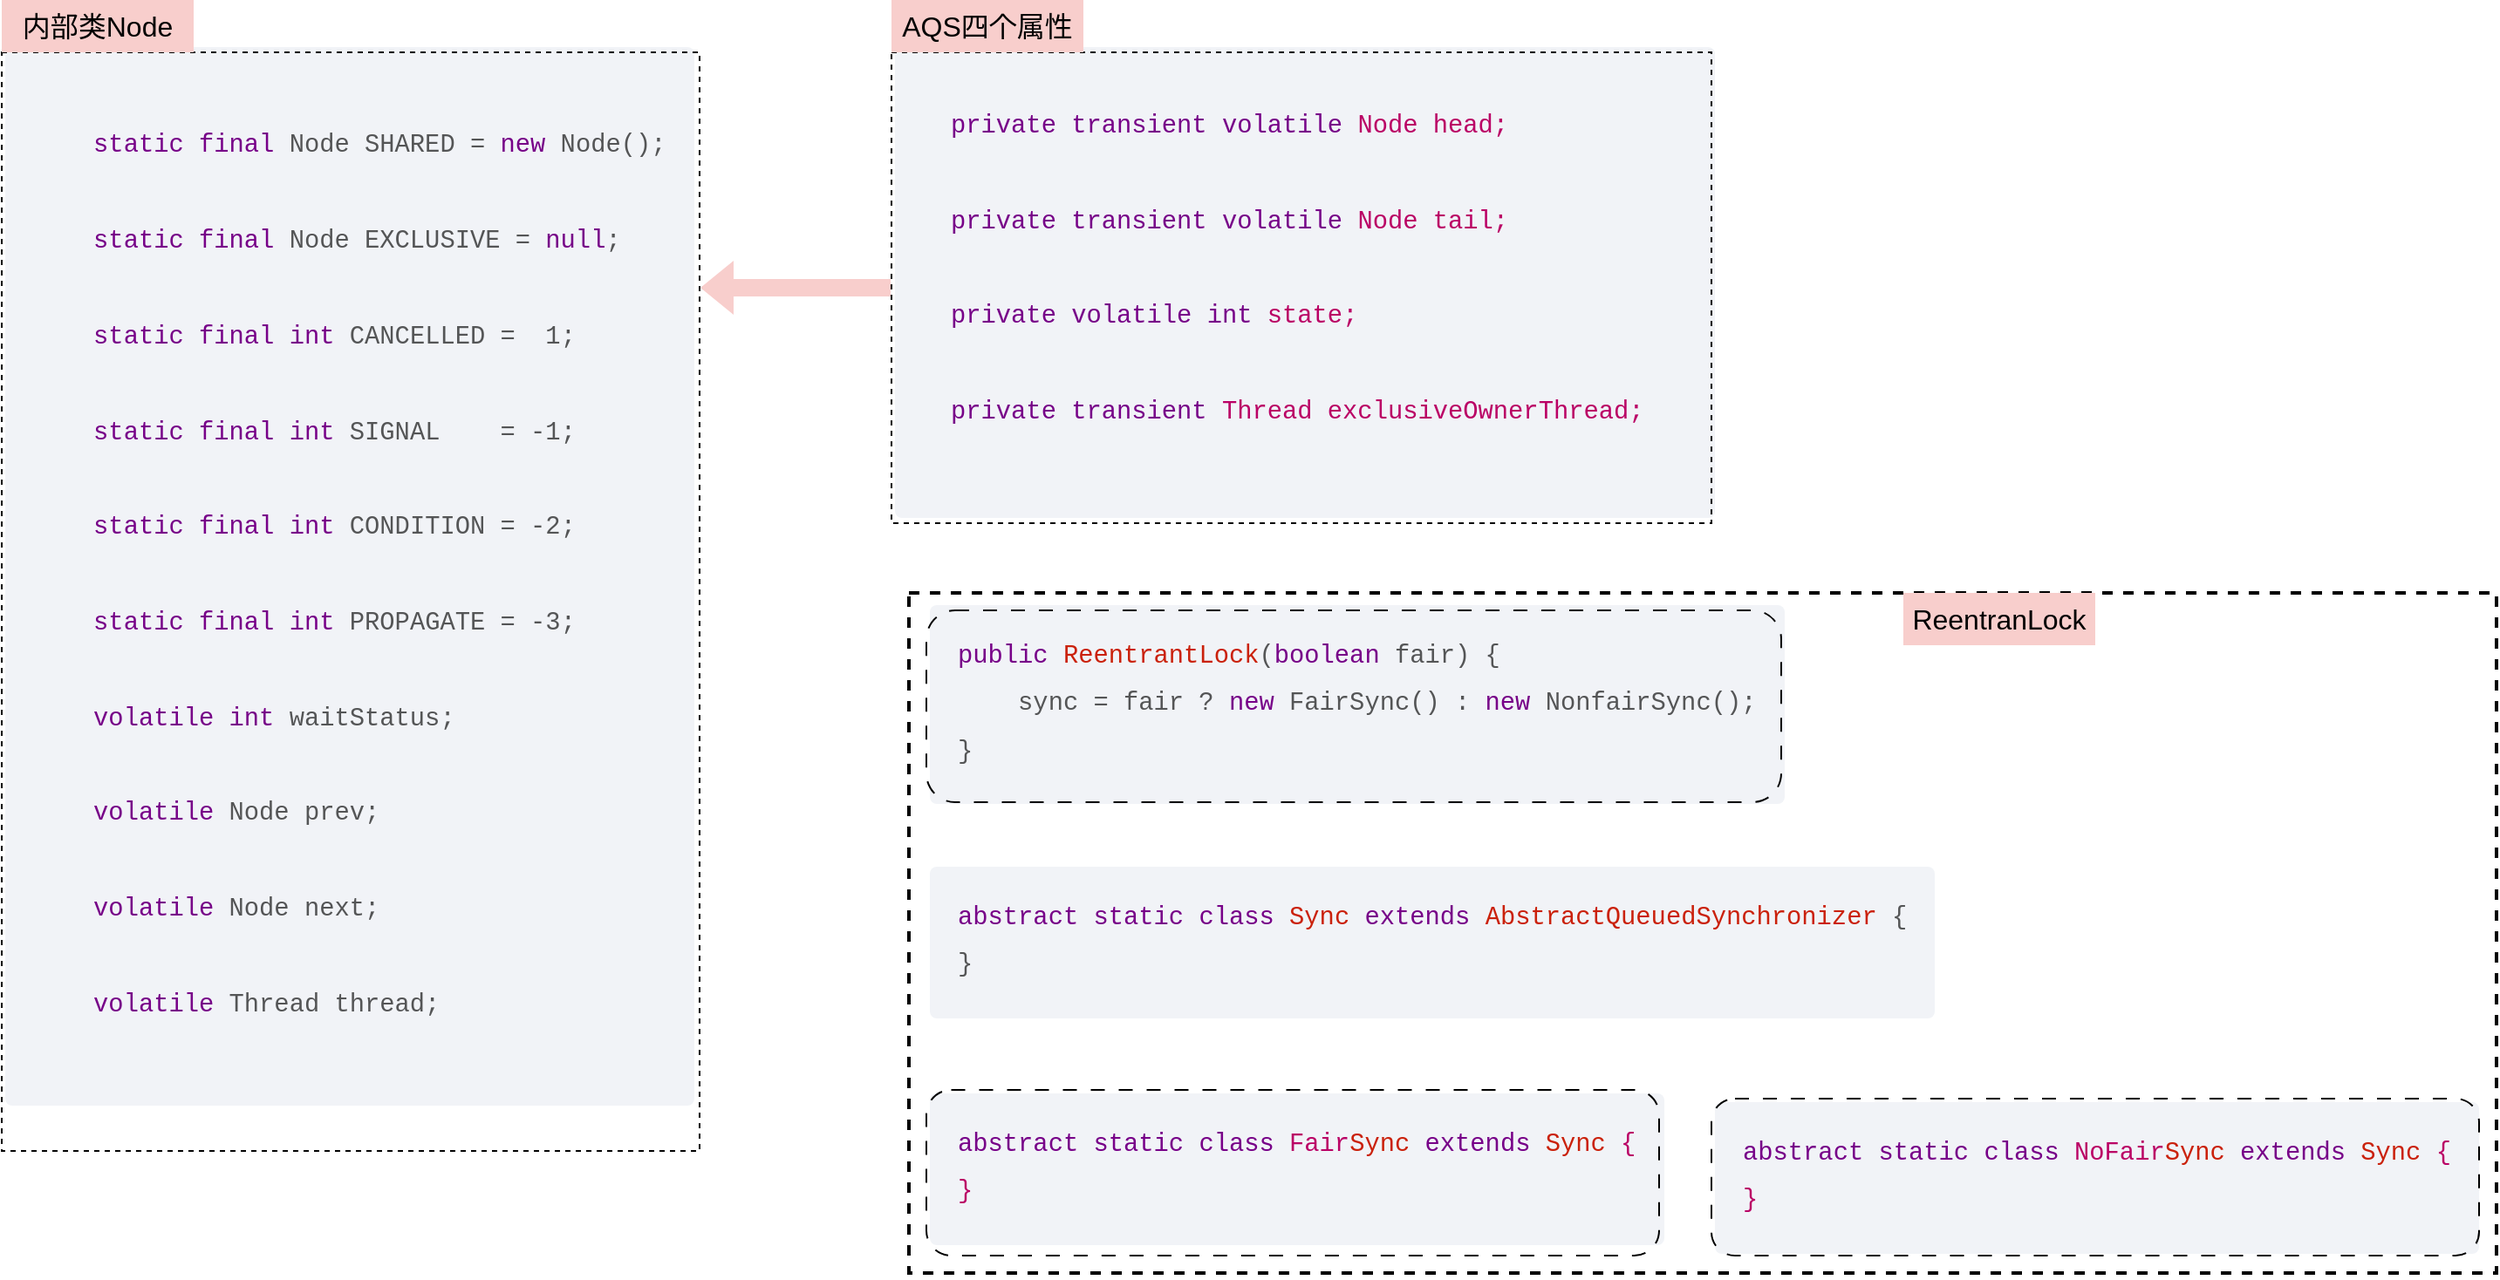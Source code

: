 <mxfile version="21.6.2" type="github">
  <diagram name="第 1 页" id="bpQDDGKC49bfd05ix013">
    <mxGraphModel dx="2048" dy="743" grid="1" gridSize="10" guides="1" tooltips="1" connect="1" arrows="1" fold="1" page="1" pageScale="1" pageWidth="827" pageHeight="1169" math="0" shadow="0">
      <root>
        <mxCell id="0" />
        <mxCell id="1" parent="0" />
        <mxCell id="6wI2NpHrl8XzdoIj4jeI-30" value="&lt;pre style=&quot;box-sizing: border-box; font-size: 0.9rem; font-family: SFMono-Regular, Consolas, &amp;quot;Liberation Mono&amp;quot;, Menlo, Courier, monospace; margin-top: 0px; margin-bottom: 1em; overflow: auto; border: none; border-radius: 4px; padding: 1rem; line-height: 1.9; background-color: rgb(241, 243, 247); font-style: normal; font-variant-ligatures: normal; font-variant-caps: normal; font-weight: 400; letter-spacing: normal; orphans: 2; text-align: start; text-indent: 0px; text-transform: none; widows: 2; word-spacing: 0px; -webkit-text-stroke-width: 0px; text-decoration-thickness: initial; text-decoration-style: initial; text-decoration-color: initial;&quot;&gt;&lt;pre style=&quot;box-sizing: border-box; font-size: 0.9rem; font-family: SFMono-Regular, Consolas, &amp;quot;Liberation Mono&amp;quot;, Menlo, Courier, monospace; margin-top: 0px; margin-bottom: 1em; overflow: auto; border: none; border-radius: 4px; padding: 1rem; line-height: 1.9;&quot;&gt;&lt;code style=&quot;box-sizing: border-box; font-size: 1em; font-family: Courier, Monaco, Consolas, &amp;quot;Liberation Mono&amp;quot;, monospace; overflow-x: auto; overflow-wrap: normal; border: none; border-radius: 3px;&quot; class=&quot;lang-java hljs&quot;&gt;&lt;span style=&quot;color: rgb(119, 0, 136); box-sizing: border-box;&quot; class=&quot;hljs-keyword&quot;&gt;private&lt;/span&gt;&lt;font color=&quot;rgba(0, 0, 0, 0.65)&quot;&gt; &lt;/font&gt;&lt;span style=&quot;color: rgb(119, 0, 136); box-sizing: border-box;&quot; class=&quot;hljs-keyword&quot;&gt;transient&lt;/span&gt;&lt;font color=&quot;rgba(0, 0, 0, 0.65)&quot;&gt; &lt;/font&gt;&lt;span style=&quot;color: rgb(119, 0, 136); box-sizing: border-box;&quot; class=&quot;hljs-keyword&quot;&gt;volatile&lt;/span&gt;&lt;font color=&quot;rgba(0, 0, 0, 0.65)&quot;&gt; Node head;&lt;br&gt;&lt;br&gt;&lt;/font&gt;&lt;span style=&quot;color: rgb(119, 0, 136); box-sizing: border-box;&quot; class=&quot;hljs-keyword&quot;&gt;private&lt;/span&gt;&lt;font color=&quot;rgba(0, 0, 0, 0.65)&quot;&gt; &lt;/font&gt;&lt;span style=&quot;color: rgb(119, 0, 136); box-sizing: border-box;&quot; class=&quot;hljs-keyword&quot;&gt;transient&lt;/span&gt;&lt;font color=&quot;rgba(0, 0, 0, 0.65)&quot;&gt; &lt;/font&gt;&lt;span style=&quot;color: rgb(119, 0, 136); box-sizing: border-box;&quot; class=&quot;hljs-keyword&quot;&gt;volatile&lt;/span&gt;&lt;font color=&quot;rgba(0, 0, 0, 0.65)&quot;&gt; Node tail;&lt;br&gt;&lt;/font&gt;&lt;font color=&quot;rgba(0, 0, 0, 0.65)&quot;&gt;&lt;br&gt;&lt;/font&gt;&lt;span style=&quot;color: rgb(119, 0, 136); box-sizing: border-box;&quot; class=&quot;hljs-keyword&quot;&gt;private&lt;/span&gt;&lt;font color=&quot;rgba(0, 0, 0, 0.65)&quot;&gt; &lt;/font&gt;&lt;span style=&quot;color: rgb(119, 0, 136); box-sizing: border-box;&quot; class=&quot;hljs-keyword&quot;&gt;volatile&lt;/span&gt;&lt;font color=&quot;rgba(0, 0, 0, 0.65)&quot;&gt; &lt;/font&gt;&lt;span style=&quot;color: rgb(119, 0, 136); box-sizing: border-box;&quot; class=&quot;hljs-keyword&quot;&gt;int&lt;/span&gt;&lt;font color=&quot;rgba(0, 0, 0, 0.65)&quot;&gt; state;&lt;br&gt;&lt;/font&gt;&lt;font color=&quot;rgba(0, 0, 0, 0.65)&quot;&gt;&lt;br&gt;&lt;/font&gt;&lt;span style=&quot;color: rgb(119, 0, 136); box-sizing: border-box;&quot; class=&quot;hljs-keyword&quot;&gt;private&lt;/span&gt;&lt;font color=&quot;rgba(0, 0, 0, 0.65)&quot;&gt; &lt;/font&gt;&lt;span style=&quot;color: rgb(119, 0, 136); box-sizing: border-box;&quot; class=&quot;hljs-keyword&quot;&gt;transient&lt;/span&gt;&lt;font color=&quot;rgba(0, 0, 0, 0.65)&quot;&gt; Thread exclusiveOwnerThread; &lt;/font&gt;&lt;/code&gt;&lt;/pre&gt;&lt;/pre&gt;" style="text;whiteSpace=wrap;html=1;" parent="1" vertex="1">
          <mxGeometry x="-80" y="30" width="470" height="270" as="geometry" />
        </mxCell>
        <mxCell id="6wI2NpHrl8XzdoIj4jeI-41" value="" style="edgeStyle=orthogonalEdgeStyle;rounded=0;orthogonalLoop=1;jettySize=auto;html=1;endArrow=classic;endFill=1;shape=flexArrow;fillColor=#f8cecc;strokeColor=none;" parent="1" source="6wI2NpHrl8XzdoIj4jeI-31" target="6wI2NpHrl8XzdoIj4jeI-36" edge="1">
          <mxGeometry relative="1" as="geometry">
            <mxPoint x="-180" y="290" as="targetPoint" />
            <Array as="points">
              <mxPoint x="-160" y="175" />
              <mxPoint x="-160" y="175" />
            </Array>
          </mxGeometry>
        </mxCell>
        <mxCell id="6wI2NpHrl8XzdoIj4jeI-31" value="" style="rounded=0;whiteSpace=wrap;html=1;fillColor=none;dashed=1;" parent="1" vertex="1">
          <mxGeometry x="-80" y="40" width="470" height="270" as="geometry" />
        </mxCell>
        <mxCell id="6wI2NpHrl8XzdoIj4jeI-33" value="&lt;font style=&quot;font-size: 16px;&quot;&gt;AQS四个属性&lt;/font&gt;" style="text;html=1;strokeColor=none;fillColor=#f8cecc;align=center;verticalAlign=middle;whiteSpace=wrap;rounded=0;" parent="1" vertex="1">
          <mxGeometry x="-80" y="10" width="110" height="30" as="geometry" />
        </mxCell>
        <mxCell id="6wI2NpHrl8XzdoIj4jeI-35" value="&lt;pre style=&quot;box-sizing: border-box; font-size: 0.9rem; font-family: SFMono-Regular, Consolas, &amp;quot;Liberation Mono&amp;quot;, Menlo, Courier, monospace; margin-top: 0px; margin-bottom: 1em; overflow: auto; border: none; border-radius: 4px; padding: 1rem; line-height: 1.9; background-color: rgb(241, 243, 247); color: rgba(0, 0, 0, 0.65); font-style: normal; font-variant-ligatures: normal; font-variant-caps: normal; font-weight: 400; letter-spacing: normal; orphans: 2; text-align: start; text-indent: 0px; text-transform: none; widows: 2; word-spacing: 0px; -webkit-text-stroke-width: 0px; text-decoration-thickness: initial; text-decoration-style: initial; text-decoration-color: initial;&quot;&gt;&lt;code class=&quot;lang-java hljs&quot; style=&quot;box-sizing: border-box; font-size: 1em; font-family: Courier, Monaco, Consolas, &amp;quot;Liberation Mono&amp;quot;, monospace; overflow-x: auto; overflow-wrap: normal; background-color: rgb(241, 243, 247); border: none; border-radius: 3px;&quot;&gt;&lt;br&gt;    &lt;span class=&quot;hljs-keyword&quot; style=&quot;box-sizing: border-box; color: rgb(119, 0, 136); font-weight: 400;&quot;&gt;static&lt;/span&gt; &lt;span class=&quot;hljs-keyword&quot; style=&quot;box-sizing: border-box; color: rgb(119, 0, 136); font-weight: 400;&quot;&gt;final&lt;/span&gt; Node SHARED = &lt;span class=&quot;hljs-keyword&quot; style=&quot;box-sizing: border-box; color: rgb(119, 0, 136); font-weight: 400;&quot;&gt;new&lt;/span&gt; Node();&lt;br&gt;    &lt;br&gt;    &lt;span class=&quot;hljs-keyword&quot; style=&quot;box-sizing: border-box; color: rgb(119, 0, 136); font-weight: 400;&quot;&gt;static&lt;/span&gt; &lt;span class=&quot;hljs-keyword&quot; style=&quot;box-sizing: border-box; color: rgb(119, 0, 136); font-weight: 400;&quot;&gt;final&lt;/span&gt; Node EXCLUSIVE = &lt;span class=&quot;hljs-keyword&quot; style=&quot;box-sizing: border-box; color: rgb(119, 0, 136); font-weight: 400;&quot;&gt;null&lt;/span&gt;;&lt;br&gt;&lt;br&gt;    &lt;span class=&quot;hljs-keyword&quot; style=&quot;box-sizing: border-box; color: rgb(119, 0, 136); font-weight: 400;&quot;&gt;static&lt;/span&gt; &lt;span class=&quot;hljs-keyword&quot; style=&quot;box-sizing: border-box; color: rgb(119, 0, 136); font-weight: 400;&quot;&gt;final&lt;/span&gt; &lt;span class=&quot;hljs-keyword&quot; style=&quot;box-sizing: border-box; color: rgb(119, 0, 136); font-weight: 400;&quot;&gt;int&lt;/span&gt; CANCELLED =  &lt;span class=&quot;hljs-number&quot; style=&quot;box-sizing: border-box;&quot;&gt;1&lt;/span&gt;;&lt;br&gt;&lt;br&gt;    &lt;span class=&quot;hljs-keyword&quot; style=&quot;box-sizing: border-box; color: rgb(119, 0, 136); font-weight: 400;&quot;&gt;static&lt;/span&gt; &lt;span class=&quot;hljs-keyword&quot; style=&quot;box-sizing: border-box; color: rgb(119, 0, 136); font-weight: 400;&quot;&gt;final&lt;/span&gt; &lt;span class=&quot;hljs-keyword&quot; style=&quot;box-sizing: border-box; color: rgb(119, 0, 136); font-weight: 400;&quot;&gt;int&lt;/span&gt; SIGNAL    = -&lt;span class=&quot;hljs-number&quot; style=&quot;box-sizing: border-box;&quot;&gt;1&lt;/span&gt;;&lt;br&gt;&lt;br&gt;    &lt;span class=&quot;hljs-keyword&quot; style=&quot;box-sizing: border-box; color: rgb(119, 0, 136); font-weight: 400;&quot;&gt;static&lt;/span&gt; &lt;span class=&quot;hljs-keyword&quot; style=&quot;box-sizing: border-box; color: rgb(119, 0, 136); font-weight: 400;&quot;&gt;final&lt;/span&gt; &lt;span class=&quot;hljs-keyword&quot; style=&quot;box-sizing: border-box; color: rgb(119, 0, 136); font-weight: 400;&quot;&gt;int&lt;/span&gt; CONDITION = -&lt;span class=&quot;hljs-number&quot; style=&quot;box-sizing: border-box;&quot;&gt;2&lt;/span&gt;;&lt;br&gt;&lt;br&gt;    &lt;span class=&quot;hljs-keyword&quot; style=&quot;box-sizing: border-box; color: rgb(119, 0, 136); font-weight: 400;&quot;&gt;static&lt;/span&gt; &lt;span class=&quot;hljs-keyword&quot; style=&quot;box-sizing: border-box; color: rgb(119, 0, 136); font-weight: 400;&quot;&gt;final&lt;/span&gt; &lt;span class=&quot;hljs-keyword&quot; style=&quot;box-sizing: border-box; color: rgb(119, 0, 136); font-weight: 400;&quot;&gt;int&lt;/span&gt; PROPAGATE = -&lt;span class=&quot;hljs-number&quot; style=&quot;box-sizing: border-box;&quot;&gt;3&lt;/span&gt;;&lt;br&gt;&lt;br&gt;    &lt;span class=&quot;hljs-keyword&quot; style=&quot;box-sizing: border-box; color: rgb(119, 0, 136); font-weight: 400;&quot;&gt;volatile&lt;/span&gt; &lt;span class=&quot;hljs-keyword&quot; style=&quot;box-sizing: border-box; color: rgb(119, 0, 136); font-weight: 400;&quot;&gt;int&lt;/span&gt; waitStatus;&lt;br&gt;&lt;br&gt;    &lt;span class=&quot;hljs-keyword&quot; style=&quot;box-sizing: border-box; color: rgb(119, 0, 136); font-weight: 400;&quot;&gt;volatile&lt;/span&gt; Node prev;&lt;br&gt;&lt;br&gt;    &lt;span class=&quot;hljs-keyword&quot; style=&quot;box-sizing: border-box; color: rgb(119, 0, 136); font-weight: 400;&quot;&gt;volatile&lt;/span&gt; Node next;&lt;br&gt;&lt;br&gt;    &lt;span class=&quot;hljs-keyword&quot; style=&quot;box-sizing: border-box; color: rgb(119, 0, 136); font-weight: 400;&quot;&gt;volatile&lt;/span&gt; Thread thread;&lt;br&gt;&lt;br&gt;&lt;/code&gt;&lt;/pre&gt;" style="text;whiteSpace=wrap;html=1;dashed=1;" parent="1" vertex="1">
          <mxGeometry x="-590" y="30" width="400" height="640" as="geometry" />
        </mxCell>
        <mxCell id="6wI2NpHrl8XzdoIj4jeI-36" value="" style="rounded=0;whiteSpace=wrap;html=1;fillColor=none;dashed=1;" parent="1" vertex="1">
          <mxGeometry x="-590" y="40" width="400" height="630" as="geometry" />
        </mxCell>
        <mxCell id="6wI2NpHrl8XzdoIj4jeI-37" value="&lt;span style=&quot;font-size: 16px;&quot;&gt;内部类Node&lt;/span&gt;" style="text;html=1;strokeColor=none;fillColor=#f8cecc;align=center;verticalAlign=middle;whiteSpace=wrap;rounded=0;" parent="1" vertex="1">
          <mxGeometry x="-590" y="10" width="110" height="30" as="geometry" />
        </mxCell>
        <mxCell id="6wI2NpHrl8XzdoIj4jeI-43" value="&lt;pre style=&quot;box-sizing: border-box; font-size: 0.9rem; font-family: SFMono-Regular, Consolas, &amp;quot;Liberation Mono&amp;quot;, Menlo, Courier, monospace; margin-top: 0px; margin-bottom: 1em; overflow: auto; border: none; border-radius: 4px; padding: 1rem; line-height: 1.9; background-color: rgb(241, 243, 247); color: rgba(0, 0, 0, 0.65); font-style: normal; font-variant-ligatures: normal; font-variant-caps: normal; font-weight: 400; letter-spacing: normal; orphans: 2; text-align: start; text-indent: 0px; text-transform: none; widows: 2; word-spacing: 0px; -webkit-text-stroke-width: 0px; text-decoration-thickness: initial; text-decoration-style: initial; text-decoration-color: initial;&quot;&gt;&lt;code class=&quot;lang-java hljs&quot; style=&quot;box-sizing: border-box; font-size: 1em; font-family: Courier, Monaco, Consolas, &amp;quot;Liberation Mono&amp;quot;, monospace; overflow-x: auto; overflow-wrap: normal; background-color: rgb(241, 243, 247); border: none; border-radius: 3px;&quot;&gt;&lt;span class=&quot;hljs-keyword&quot; style=&quot;box-sizing: border-box; color: rgb(119, 0, 136); font-weight: 400;&quot;&gt;abstract&lt;/span&gt; &lt;span class=&quot;hljs-keyword&quot; style=&quot;box-sizing: border-box; color: rgb(119, 0, 136); font-weight: 400;&quot;&gt;static&lt;/span&gt; &lt;span class=&quot;hljs-class&quot; style=&quot;box-sizing: border-box;&quot;&gt;&lt;span class=&quot;hljs-keyword&quot; style=&quot;box-sizing: border-box; color: rgb(119, 0, 136); font-weight: 400;&quot;&gt;class&lt;/span&gt; &lt;span class=&quot;hljs-title&quot; style=&quot;box-sizing: border-box; font-weight: 500; color: rgb(202, 33, 11);&quot;&gt;Sync&lt;/span&gt; &lt;span class=&quot;hljs-keyword&quot; style=&quot;box-sizing: border-box; color: rgb(119, 0, 136); font-weight: 400;&quot;&gt;extends&lt;/span&gt; &lt;span class=&quot;hljs-title&quot; style=&quot;box-sizing: border-box; font-weight: 500; color: rgb(202, 33, 11);&quot;&gt;AbstractQueuedSynchronizer&lt;/span&gt; &lt;/span&gt;{&#xa;}&lt;/code&gt;&lt;/pre&gt;" style="text;whiteSpace=wrap;html=1;" parent="1" vertex="1">
          <mxGeometry x="-60" y="500" width="580" height="100" as="geometry" />
        </mxCell>
        <mxCell id="6wI2NpHrl8XzdoIj4jeI-44" value="&lt;pre style=&quot;box-sizing: border-box; font-size: 0.9rem; font-family: SFMono-Regular, Consolas, &amp;quot;Liberation Mono&amp;quot;, Menlo, Courier, monospace; margin-top: 0px; margin-bottom: 1em; overflow: auto; border: none; border-radius: 4px; padding: 1rem; line-height: 1.9; background-color: rgb(241, 243, 247); color: rgba(0, 0, 0, 0.65); font-style: normal; font-variant-ligatures: normal; font-variant-caps: normal; font-weight: 400; letter-spacing: normal; orphans: 2; text-align: start; text-indent: 0px; text-transform: none; widows: 2; word-spacing: 0px; -webkit-text-stroke-width: 0px; text-decoration-thickness: initial; text-decoration-style: initial; text-decoration-color: initial;&quot;&gt;&lt;code class=&quot;lang-java hljs&quot; style=&quot;box-sizing: border-box; font-size: 1em; font-family: Courier, Monaco, Consolas, &amp;quot;Liberation Mono&amp;quot;, monospace; overflow-x: auto; overflow-wrap: normal; background-color: rgb(241, 243, 247); border: none; border-radius: 3px;&quot;&gt;&lt;span class=&quot;hljs-function&quot; style=&quot;box-sizing: border-box;&quot;&gt;&lt;span class=&quot;hljs-keyword&quot; style=&quot;box-sizing: border-box; color: rgb(119, 0, 136); font-weight: 400;&quot;&gt;public&lt;/span&gt; &lt;span class=&quot;hljs-title&quot; style=&quot;box-sizing: border-box; font-weight: 500; color: rgb(202, 33, 11);&quot;&gt;ReentrantLock&lt;/span&gt;&lt;span class=&quot;hljs-params&quot; style=&quot;box-sizing: border-box;&quot;&gt;(&lt;span class=&quot;hljs-keyword&quot; style=&quot;box-sizing: border-box; color: rgb(119, 0, 136); font-weight: 400;&quot;&gt;boolean&lt;/span&gt; fair)&lt;/span&gt; &lt;/span&gt;{&#xa;    sync = fair ? &lt;span class=&quot;hljs-keyword&quot; style=&quot;box-sizing: border-box; color: rgb(119, 0, 136); font-weight: 400;&quot;&gt;new&lt;/span&gt; FairSync() : &lt;span class=&quot;hljs-keyword&quot; style=&quot;box-sizing: border-box; color: rgb(119, 0, 136); font-weight: 400;&quot;&gt;new&lt;/span&gt; NonfairSync();&#xa;}&lt;/code&gt;&lt;/pre&gt;" style="text;whiteSpace=wrap;html=1;" parent="1" vertex="1">
          <mxGeometry x="-60" y="350" width="490" height="110" as="geometry" />
        </mxCell>
        <mxCell id="6wI2NpHrl8XzdoIj4jeI-50" value="&lt;pre style=&quot;box-sizing: border-box; font-size: 0.9rem; font-family: SFMono-Regular, Consolas, &amp;quot;Liberation Mono&amp;quot;, Menlo, Courier, monospace; margin-top: 0px; margin-bottom: 1em; overflow: auto; border: none; border-radius: 4px; padding: 1rem; line-height: 1.9; background-color: rgb(241, 243, 247); font-style: normal; font-variant-ligatures: normal; font-variant-caps: normal; letter-spacing: normal; orphans: 2; text-align: start; text-indent: 0px; text-transform: none; widows: 2; word-spacing: 0px; -webkit-text-stroke-width: 0px; text-decoration-thickness: initial; text-decoration-style: initial; text-decoration-color: initial;&quot;&gt;&lt;code class=&quot;lang-java hljs&quot; style=&quot;box-sizing: border-box; font-size: 1em; font-family: Courier, Monaco, Consolas, &amp;quot;Liberation Mono&amp;quot;, monospace; overflow-x: auto; overflow-wrap: normal; background-color: rgb(241, 243, 247); border: none; border-radius: 3px;&quot;&gt;&lt;span class=&quot;hljs-keyword&quot; style=&quot;color: rgb(119, 0, 136); font-weight: 400; box-sizing: border-box;&quot;&gt;abstract&lt;/span&gt;&lt;font color=&quot;rgba(0, 0, 0, 0.65)&quot;&gt; &lt;/font&gt;&lt;span class=&quot;hljs-keyword&quot; style=&quot;color: rgb(119, 0, 136); font-weight: 400; box-sizing: border-box;&quot;&gt;static&lt;/span&gt;&lt;font color=&quot;rgba(0, 0, 0, 0.65)&quot;&gt; &lt;/font&gt;&lt;span class=&quot;hljs-class&quot; style=&quot;box-sizing: border-box;&quot;&gt;&lt;span class=&quot;hljs-keyword&quot; style=&quot;color: rgb(119, 0, 136); font-weight: 400; box-sizing: border-box;&quot;&gt;class&lt;/span&gt;&lt;font color=&quot;rgba(0, 0, 0, 0.65)&quot;&gt; Fair&lt;/font&gt;&lt;span class=&quot;hljs-title&quot; style=&quot;color: rgb(202, 33, 11); font-weight: 500; box-sizing: border-box;&quot;&gt;Sync&lt;/span&gt;&lt;font color=&quot;rgba(0, 0, 0, 0.65)&quot;&gt; &lt;/font&gt;&lt;span class=&quot;hljs-keyword&quot; style=&quot;color: rgb(119, 0, 136); font-weight: 400; box-sizing: border-box;&quot;&gt;extends&lt;/span&gt;&lt;font color=&quot;rgba(0, 0, 0, 0.65)&quot;&gt; &lt;/font&gt;&lt;font color=&quot;#ca210b&quot;&gt;Sync &lt;/font&gt;&lt;/span&gt;&lt;font color=&quot;rgba(0, 0, 0, 0.65)&quot;&gt;{&lt;br&gt;}&lt;/font&gt;&lt;/code&gt;&lt;/pre&gt;" style="text;whiteSpace=wrap;html=1;" parent="1" vertex="1">
          <mxGeometry x="-60" y="630" width="420" height="100" as="geometry" />
        </mxCell>
        <mxCell id="6wI2NpHrl8XzdoIj4jeI-51" value="&lt;pre style=&quot;border: none; color: rgb(0, 0, 0); font-style: normal; font-variant-ligatures: normal; font-variant-caps: normal; font-weight: 400; letter-spacing: normal; orphans: 2; text-indent: 0px; text-transform: none; widows: 2; word-spacing: 0px; -webkit-text-stroke-width: 0px; text-decoration-thickness: initial; text-decoration-style: initial; text-decoration-color: initial; box-sizing: border-box; font-size: 0.9rem; font-family: SFMono-Regular, Consolas, &amp;quot;Liberation Mono&amp;quot;, Menlo, Courier, monospace; margin-top: 0px; margin-bottom: 1em; overflow: auto; border-radius: 4px; padding: 1rem; line-height: 1.9; background-color: rgb(241, 243, 247); text-align: start;&quot;&gt;&lt;code class=&quot;lang-java hljs&quot; style=&quot;border: none; box-sizing: border-box; font-size: 1em; font-family: Courier, Monaco, Consolas, &amp;quot;Liberation Mono&amp;quot;, monospace; overflow-x: auto; overflow-wrap: normal; background-color: rgb(241, 243, 247); border-radius: 3px;&quot;&gt;&lt;span class=&quot;hljs-keyword&quot; style=&quot;border-color: var(--border-color); color: rgb(119, 0, 136); font-weight: 400; box-sizing: border-box;&quot;&gt;abstract&lt;/span&gt;&lt;font color=&quot;rgba(0, 0, 0, 0.65)&quot; style=&quot;border-color: var(--border-color);&quot;&gt; &lt;/font&gt;&lt;span class=&quot;hljs-keyword&quot; style=&quot;border-color: var(--border-color); color: rgb(119, 0, 136); font-weight: 400; box-sizing: border-box;&quot;&gt;static&lt;/span&gt;&lt;font color=&quot;rgba(0, 0, 0, 0.65)&quot; style=&quot;border-color: var(--border-color);&quot;&gt; &lt;/font&gt;&lt;span class=&quot;hljs-class&quot; style=&quot;border-color: var(--border-color); box-sizing: border-box;&quot;&gt;&lt;span class=&quot;hljs-keyword&quot; style=&quot;border-color: var(--border-color); color: rgb(119, 0, 136); font-weight: 400; box-sizing: border-box;&quot;&gt;class&lt;/span&gt;&lt;font color=&quot;rgba(0, 0, 0, 0.65)&quot; style=&quot;border-color: var(--border-color);&quot;&gt; NoFair&lt;/font&gt;&lt;span class=&quot;hljs-title&quot; style=&quot;border-color: var(--border-color); color: rgb(202, 33, 11); font-weight: 500; box-sizing: border-box;&quot;&gt;Sync&lt;/span&gt;&lt;font color=&quot;rgba(0, 0, 0, 0.65)&quot; style=&quot;border-color: var(--border-color);&quot;&gt; &lt;/font&gt;&lt;span class=&quot;hljs-keyword&quot; style=&quot;border-color: var(--border-color); color: rgb(119, 0, 136); font-weight: 400; box-sizing: border-box;&quot;&gt;extends&lt;/span&gt;&lt;font color=&quot;rgba(0, 0, 0, 0.65)&quot; style=&quot;border-color: var(--border-color);&quot;&gt; &lt;/font&gt;&lt;font color=&quot;#ca210b&quot; style=&quot;border-color: var(--border-color);&quot;&gt;Sync &lt;/font&gt;&lt;/span&gt;&lt;font color=&quot;rgba(0, 0, 0, 0.65)&quot; style=&quot;border-color: var(--border-color);&quot;&gt;{&lt;br style=&quot;border-color: var(--border-color);&quot;&gt;}&lt;/font&gt;&lt;/code&gt;&lt;/pre&gt;" style="text;whiteSpace=wrap;html=1;" parent="1" vertex="1">
          <mxGeometry x="390" y="635" width="440" height="95" as="geometry" />
        </mxCell>
        <mxCell id="6wI2NpHrl8XzdoIj4jeI-53" value="" style="rounded=0;whiteSpace=wrap;html=1;fillColor=none;strokeColor=#000000;dashed=1;shadow=0;glass=0;strokeWidth=2;" parent="1" vertex="1">
          <mxGeometry x="-70" y="350" width="910" height="390" as="geometry" />
        </mxCell>
        <mxCell id="6wI2NpHrl8XzdoIj4jeI-54" value="" style="rounded=1;whiteSpace=wrap;html=1;fillColor=none;dashed=1;dashPattern=8 8;" parent="1" vertex="1">
          <mxGeometry x="-60" y="360" width="490" height="110" as="geometry" />
        </mxCell>
        <mxCell id="6wI2NpHrl8XzdoIj4jeI-56" value="" style="rounded=1;whiteSpace=wrap;html=1;dashed=1;dashPattern=8 8;fillColor=none;" parent="1" vertex="1">
          <mxGeometry x="-60" y="635" width="420" height="95" as="geometry" />
        </mxCell>
        <mxCell id="6wI2NpHrl8XzdoIj4jeI-57" value="" style="rounded=1;whiteSpace=wrap;html=1;dashed=1;dashPattern=8 8;fillColor=none;" parent="1" vertex="1">
          <mxGeometry x="390" y="640" width="440" height="90" as="geometry" />
        </mxCell>
        <mxCell id="6wI2NpHrl8XzdoIj4jeI-59" value="&lt;span style=&quot;font-size: 16px;&quot;&gt;ReentranLock&lt;/span&gt;" style="text;html=1;strokeColor=none;fillColor=#f8cecc;align=center;verticalAlign=middle;whiteSpace=wrap;rounded=0;" parent="1" vertex="1">
          <mxGeometry x="500" y="350" width="110" height="30" as="geometry" />
        </mxCell>
      </root>
    </mxGraphModel>
  </diagram>
</mxfile>
